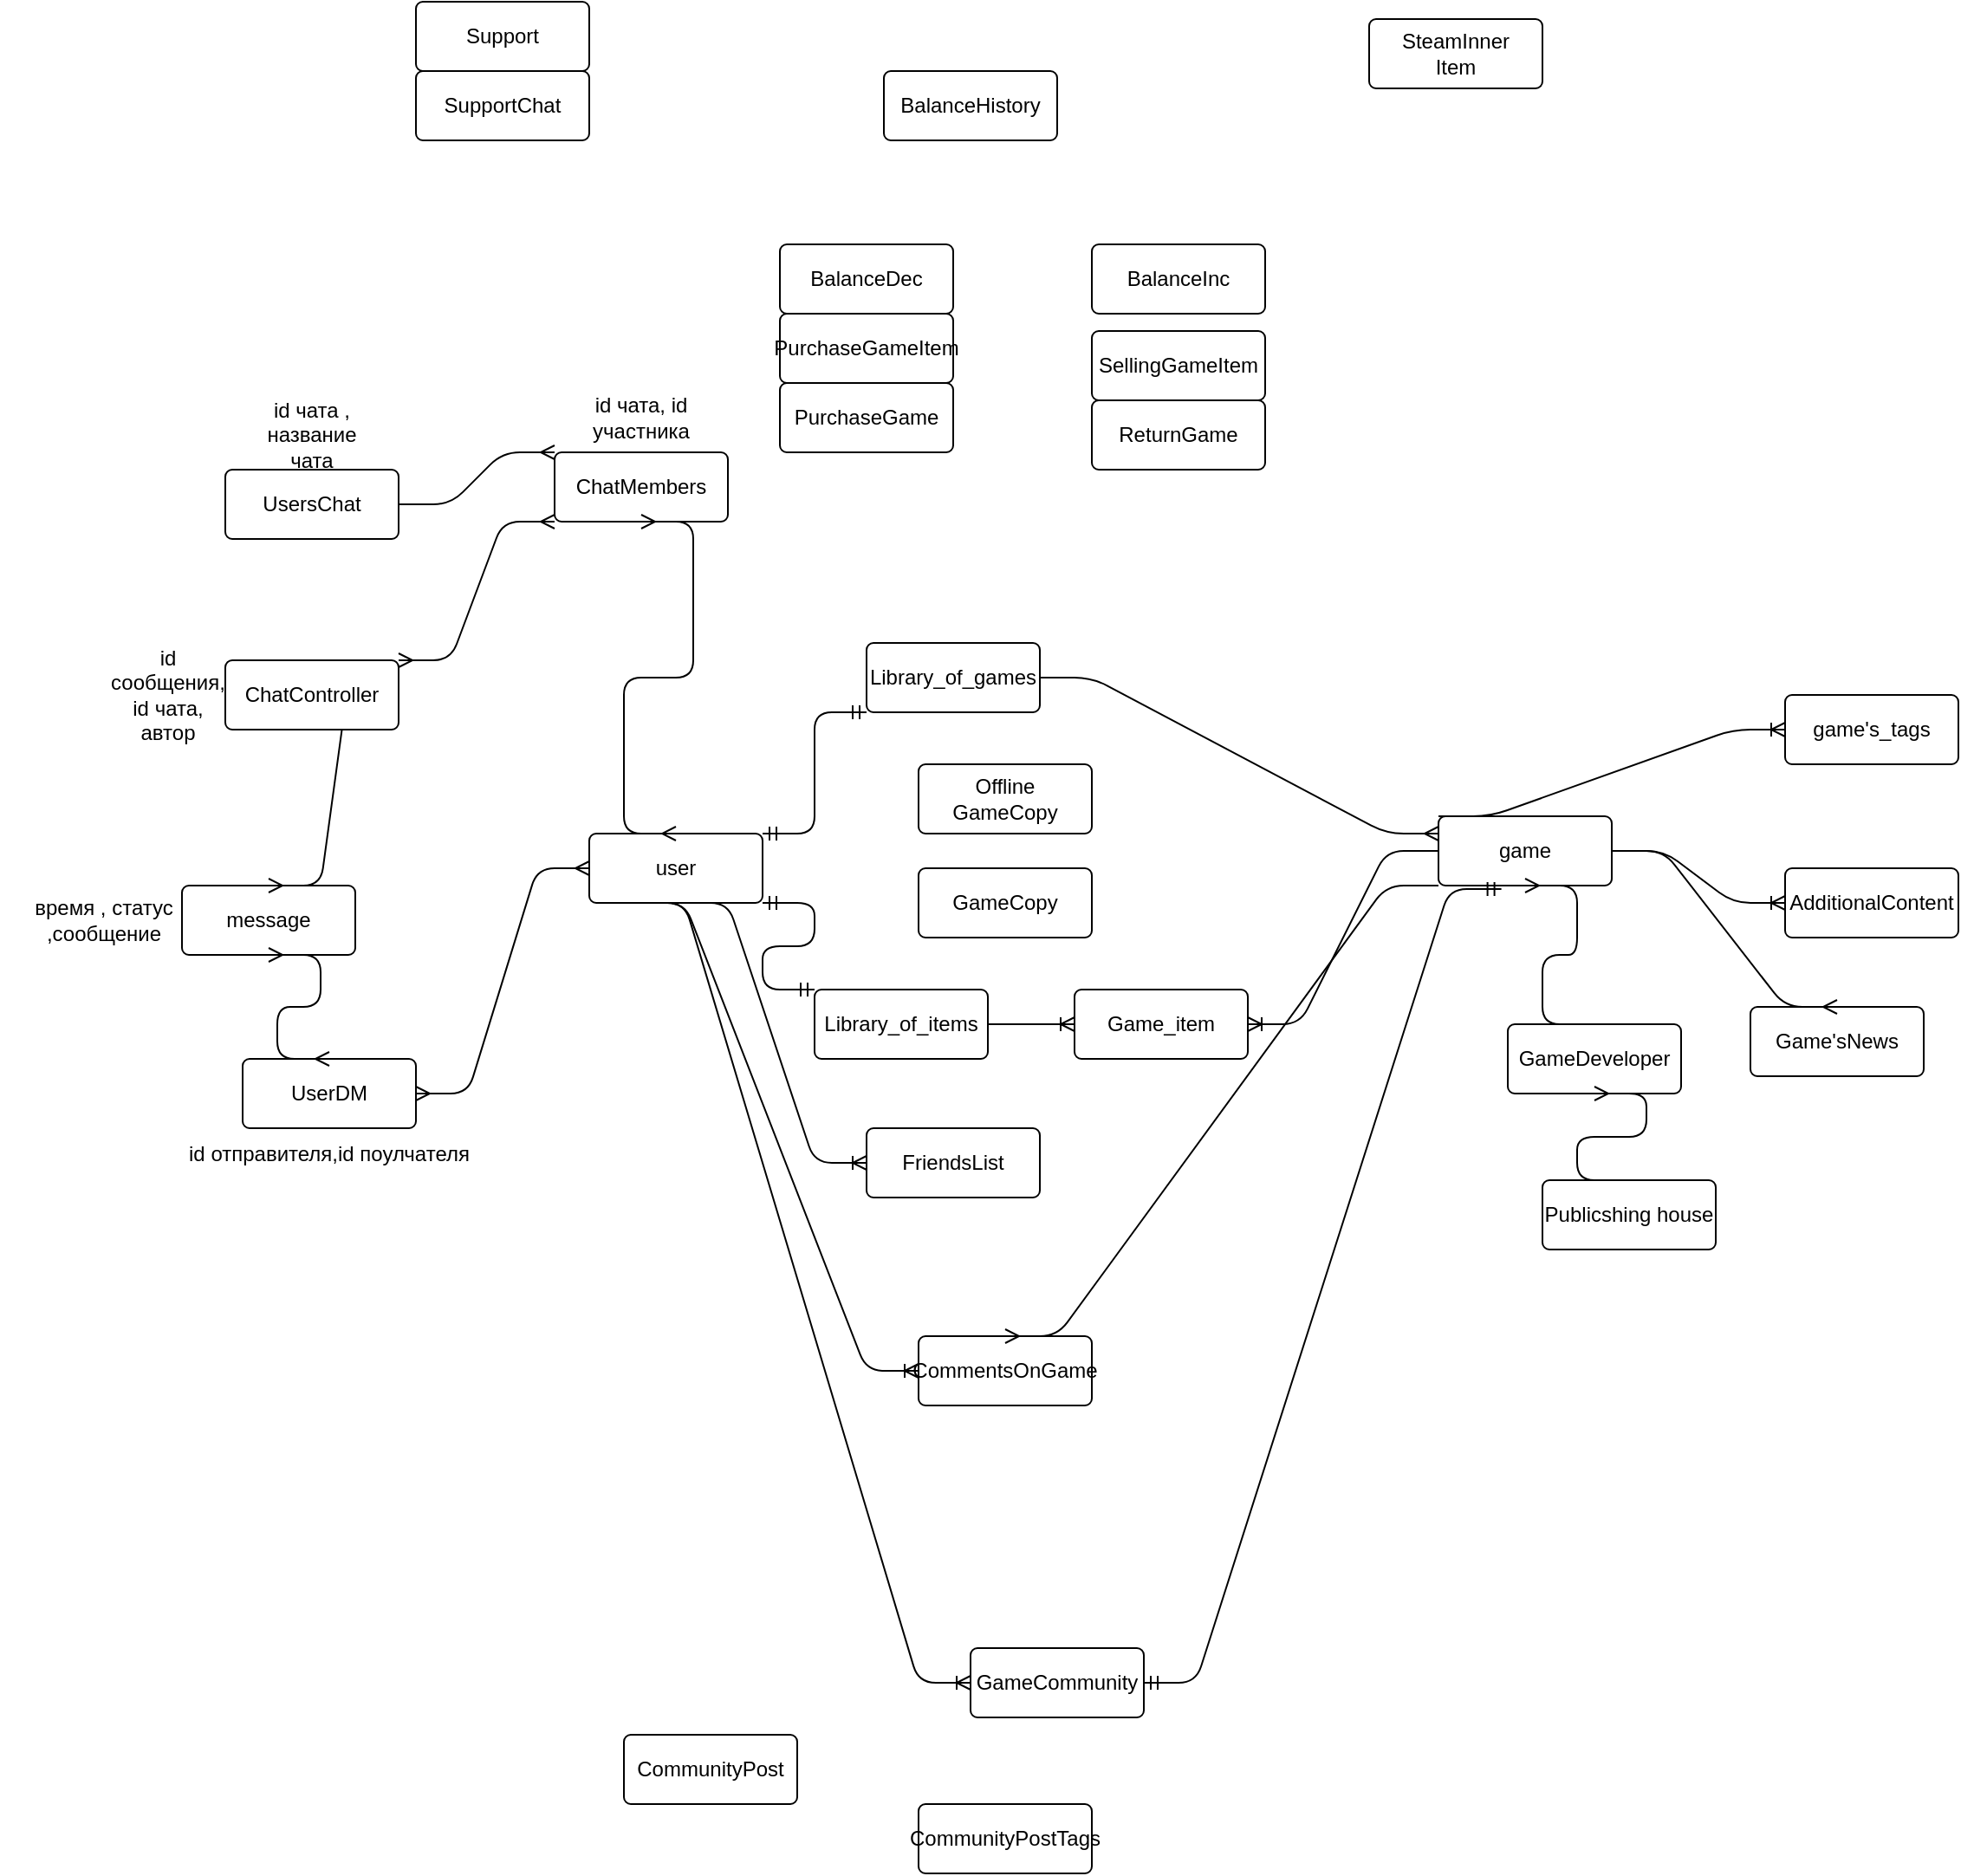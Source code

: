 <mxfile version="13.8.1" type="github">
  <diagram id="wHrh6kmgO2e7Xyq7cvha" name="Page-1">
    <mxGraphModel dx="2557" dy="913" grid="1" gridSize="10" guides="1" tooltips="1" connect="1" arrows="1" fold="1" page="1" pageScale="1" pageWidth="827" pageHeight="1169" math="0" shadow="0">
      <root>
        <mxCell id="0" />
        <mxCell id="1" parent="0" />
        <mxCell id="9OKxmw70vjrB0rI9SiNE-2" value="user" style="rounded=1;arcSize=10;whiteSpace=wrap;html=1;align=center;" vertex="1" parent="1">
          <mxGeometry x="-150" y="500" width="100" height="40" as="geometry" />
        </mxCell>
        <mxCell id="9OKxmw70vjrB0rI9SiNE-3" value="game&lt;br&gt;" style="rounded=1;arcSize=10;whiteSpace=wrap;html=1;align=center;" vertex="1" parent="1">
          <mxGeometry x="340" y="490" width="100" height="40" as="geometry" />
        </mxCell>
        <mxCell id="9OKxmw70vjrB0rI9SiNE-4" value="Game_item&lt;br&gt;" style="rounded=1;arcSize=10;whiteSpace=wrap;html=1;align=center;" vertex="1" parent="1">
          <mxGeometry x="130" y="590" width="100" height="40" as="geometry" />
        </mxCell>
        <mxCell id="9OKxmw70vjrB0rI9SiNE-5" value="Library_of_games&lt;br&gt;" style="rounded=1;arcSize=10;whiteSpace=wrap;html=1;align=center;" vertex="1" parent="1">
          <mxGeometry x="10" y="390" width="100" height="40" as="geometry" />
        </mxCell>
        <mxCell id="9OKxmw70vjrB0rI9SiNE-6" value="Library_of_items" style="rounded=1;arcSize=10;whiteSpace=wrap;html=1;align=center;" vertex="1" parent="1">
          <mxGeometry x="-20" y="590" width="100" height="40" as="geometry" />
        </mxCell>
        <mxCell id="9OKxmw70vjrB0rI9SiNE-7" value="Support&lt;br&gt;" style="rounded=1;arcSize=10;whiteSpace=wrap;html=1;align=center;" vertex="1" parent="1">
          <mxGeometry x="-250" y="20" width="100" height="40" as="geometry" />
        </mxCell>
        <mxCell id="9OKxmw70vjrB0rI9SiNE-9" value="SteamInner&lt;br&gt;Item" style="rounded=1;arcSize=10;whiteSpace=wrap;html=1;align=center;" vertex="1" parent="1">
          <mxGeometry x="300" y="30" width="100" height="40" as="geometry" />
        </mxCell>
        <mxCell id="9OKxmw70vjrB0rI9SiNE-10" value="GameCommunity" style="rounded=1;arcSize=10;whiteSpace=wrap;html=1;align=center;" vertex="1" parent="1">
          <mxGeometry x="70" y="970" width="100" height="40" as="geometry" />
        </mxCell>
        <mxCell id="9OKxmw70vjrB0rI9SiNE-11" value="FriendsList&lt;br&gt;" style="rounded=1;arcSize=10;whiteSpace=wrap;html=1;align=center;" vertex="1" parent="1">
          <mxGeometry x="10" y="670" width="100" height="40" as="geometry" />
        </mxCell>
        <mxCell id="9OKxmw70vjrB0rI9SiNE-13" value="SupportChat&lt;br&gt;" style="rounded=1;arcSize=10;whiteSpace=wrap;html=1;align=center;" vertex="1" parent="1">
          <mxGeometry x="-250" y="60" width="100" height="40" as="geometry" />
        </mxCell>
        <mxCell id="9OKxmw70vjrB0rI9SiNE-14" value="UserDM" style="rounded=1;arcSize=10;whiteSpace=wrap;html=1;align=center;" vertex="1" parent="1">
          <mxGeometry x="-350" y="630" width="100" height="40" as="geometry" />
        </mxCell>
        <mxCell id="9OKxmw70vjrB0rI9SiNE-15" value="UsersChat&lt;br&gt;" style="rounded=1;arcSize=10;whiteSpace=wrap;html=1;align=center;" vertex="1" parent="1">
          <mxGeometry x="-360" y="290" width="100" height="40" as="geometry" />
        </mxCell>
        <mxCell id="9OKxmw70vjrB0rI9SiNE-16" value="CommentsOnGame&lt;br&gt;" style="rounded=1;arcSize=10;whiteSpace=wrap;html=1;align=center;" vertex="1" parent="1">
          <mxGeometry x="40" y="790" width="100" height="40" as="geometry" />
        </mxCell>
        <mxCell id="9OKxmw70vjrB0rI9SiNE-19" value="Game&#39;sNews" style="rounded=1;arcSize=10;whiteSpace=wrap;html=1;align=center;" vertex="1" parent="1">
          <mxGeometry x="520" y="600" width="100" height="40" as="geometry" />
        </mxCell>
        <mxCell id="9OKxmw70vjrB0rI9SiNE-20" value="AdditionalContent" style="rounded=1;arcSize=10;whiteSpace=wrap;html=1;align=center;" vertex="1" parent="1">
          <mxGeometry x="540" y="520" width="100" height="40" as="geometry" />
        </mxCell>
        <mxCell id="9OKxmw70vjrB0rI9SiNE-22" value="CommunityPost" style="rounded=1;arcSize=10;whiteSpace=wrap;html=1;align=center;" vertex="1" parent="1">
          <mxGeometry x="-130" y="1020" width="100" height="40" as="geometry" />
        </mxCell>
        <mxCell id="9OKxmw70vjrB0rI9SiNE-23" value="CommunityPostTags&lt;br&gt;" style="rounded=1;arcSize=10;whiteSpace=wrap;html=1;align=center;" vertex="1" parent="1">
          <mxGeometry x="40" y="1060" width="100" height="40" as="geometry" />
        </mxCell>
        <mxCell id="9OKxmw70vjrB0rI9SiNE-24" value="GameCopy" style="rounded=1;arcSize=10;whiteSpace=wrap;html=1;align=center;" vertex="1" parent="1">
          <mxGeometry x="40" y="520" width="100" height="40" as="geometry" />
        </mxCell>
        <mxCell id="9OKxmw70vjrB0rI9SiNE-25" value="Offline&lt;br&gt;GameCopy" style="rounded=1;arcSize=10;whiteSpace=wrap;html=1;align=center;" vertex="1" parent="1">
          <mxGeometry x="40" y="460" width="100" height="40" as="geometry" />
        </mxCell>
        <mxCell id="9OKxmw70vjrB0rI9SiNE-26" value="PurchaseGameItem" style="rounded=1;arcSize=10;whiteSpace=wrap;html=1;align=center;" vertex="1" parent="1">
          <mxGeometry x="-40" y="200" width="100" height="40" as="geometry" />
        </mxCell>
        <mxCell id="9OKxmw70vjrB0rI9SiNE-27" value="PurchaseGame&lt;br&gt;" style="rounded=1;arcSize=10;whiteSpace=wrap;html=1;align=center;" vertex="1" parent="1">
          <mxGeometry x="-40" y="240" width="100" height="40" as="geometry" />
        </mxCell>
        <mxCell id="9OKxmw70vjrB0rI9SiNE-28" value="BalanceDec" style="rounded=1;arcSize=10;whiteSpace=wrap;html=1;align=center;" vertex="1" parent="1">
          <mxGeometry x="-40" y="160" width="100" height="40" as="geometry" />
        </mxCell>
        <mxCell id="9OKxmw70vjrB0rI9SiNE-29" value="BalanceInc" style="rounded=1;arcSize=10;whiteSpace=wrap;html=1;align=center;" vertex="1" parent="1">
          <mxGeometry x="140" y="160" width="100" height="40" as="geometry" />
        </mxCell>
        <mxCell id="9OKxmw70vjrB0rI9SiNE-30" value="SellingGameItem" style="rounded=1;arcSize=10;whiteSpace=wrap;html=1;align=center;" vertex="1" parent="1">
          <mxGeometry x="140" y="210" width="100" height="40" as="geometry" />
        </mxCell>
        <mxCell id="9OKxmw70vjrB0rI9SiNE-31" value="ReturnGame&lt;br&gt;" style="rounded=1;arcSize=10;whiteSpace=wrap;html=1;align=center;" vertex="1" parent="1">
          <mxGeometry x="140" y="250" width="100" height="40" as="geometry" />
        </mxCell>
        <mxCell id="9OKxmw70vjrB0rI9SiNE-32" value="GameDeveloper&lt;br&gt;" style="rounded=1;arcSize=10;whiteSpace=wrap;html=1;align=center;" vertex="1" parent="1">
          <mxGeometry x="380" y="610" width="100" height="40" as="geometry" />
        </mxCell>
        <mxCell id="9OKxmw70vjrB0rI9SiNE-33" value="Publicshing house" style="rounded=1;arcSize=10;whiteSpace=wrap;html=1;align=center;" vertex="1" parent="1">
          <mxGeometry x="400" y="700" width="100" height="40" as="geometry" />
        </mxCell>
        <mxCell id="9OKxmw70vjrB0rI9SiNE-34" value="BalanceHistory" style="rounded=1;arcSize=10;whiteSpace=wrap;html=1;align=center;" vertex="1" parent="1">
          <mxGeometry x="20" y="60" width="100" height="40" as="geometry" />
        </mxCell>
        <mxCell id="9OKxmw70vjrB0rI9SiNE-35" value="" style="edgeStyle=entityRelationEdgeStyle;fontSize=12;html=1;endArrow=ERoneToMany;exitX=0.5;exitY=1;exitDx=0;exitDy=0;" edge="1" parent="1" source="9OKxmw70vjrB0rI9SiNE-2" target="9OKxmw70vjrB0rI9SiNE-11">
          <mxGeometry width="100" height="100" relative="1" as="geometry">
            <mxPoint x="-250" y="660" as="sourcePoint" />
            <mxPoint x="-150" y="560" as="targetPoint" />
          </mxGeometry>
        </mxCell>
        <mxCell id="9OKxmw70vjrB0rI9SiNE-36" value="message&lt;br&gt;" style="rounded=1;arcSize=10;whiteSpace=wrap;html=1;align=center;" vertex="1" parent="1">
          <mxGeometry x="-385" y="530" width="100" height="40" as="geometry" />
        </mxCell>
        <mxCell id="9OKxmw70vjrB0rI9SiNE-43" value="время , статус ,сообщение" style="text;html=1;strokeColor=none;fillColor=none;align=center;verticalAlign=middle;whiteSpace=wrap;rounded=0;" vertex="1" parent="1">
          <mxGeometry x="-490" y="540" width="120" height="20" as="geometry" />
        </mxCell>
        <mxCell id="9OKxmw70vjrB0rI9SiNE-45" value="id отправителя,id поулчателя" style="text;html=1;strokeColor=none;fillColor=none;align=center;verticalAlign=middle;whiteSpace=wrap;rounded=0;" vertex="1" parent="1">
          <mxGeometry x="-385" y="670" width="170" height="30" as="geometry" />
        </mxCell>
        <mxCell id="9OKxmw70vjrB0rI9SiNE-47" value="" style="edgeStyle=entityRelationEdgeStyle;fontSize=12;html=1;endArrow=ERmany;startArrow=ERmany;entryX=0.5;entryY=0;entryDx=0;entryDy=0;exitX=0.5;exitY=1;exitDx=0;exitDy=0;" edge="1" parent="1" source="9OKxmw70vjrB0rI9SiNE-36" target="9OKxmw70vjrB0rI9SiNE-14">
          <mxGeometry width="100" height="100" relative="1" as="geometry">
            <mxPoint x="180" y="510" as="sourcePoint" />
            <mxPoint x="280" y="410" as="targetPoint" />
          </mxGeometry>
        </mxCell>
        <mxCell id="9OKxmw70vjrB0rI9SiNE-48" value="" style="edgeStyle=entityRelationEdgeStyle;fontSize=12;html=1;endArrow=ERmany;startArrow=ERmany;entryX=1;entryY=0.5;entryDx=0;entryDy=0;exitX=0;exitY=0.5;exitDx=0;exitDy=0;" edge="1" parent="1" source="9OKxmw70vjrB0rI9SiNE-2" target="9OKxmw70vjrB0rI9SiNE-14">
          <mxGeometry width="100" height="100" relative="1" as="geometry">
            <mxPoint x="180" y="510" as="sourcePoint" />
            <mxPoint x="280" y="410" as="targetPoint" />
          </mxGeometry>
        </mxCell>
        <mxCell id="9OKxmw70vjrB0rI9SiNE-51" value="id чата , название чата" style="text;html=1;strokeColor=none;fillColor=none;align=center;verticalAlign=middle;whiteSpace=wrap;rounded=0;" vertex="1" parent="1">
          <mxGeometry x="-330" y="260" width="40" height="20" as="geometry" />
        </mxCell>
        <mxCell id="9OKxmw70vjrB0rI9SiNE-52" value="ChatMembers" style="rounded=1;arcSize=10;whiteSpace=wrap;html=1;align=center;" vertex="1" parent="1">
          <mxGeometry x="-170" y="280" width="100" height="40" as="geometry" />
        </mxCell>
        <mxCell id="9OKxmw70vjrB0rI9SiNE-53" value="id чата, id участника" style="text;html=1;strokeColor=none;fillColor=none;align=center;verticalAlign=middle;whiteSpace=wrap;rounded=0;" vertex="1" parent="1">
          <mxGeometry x="-140" y="250" width="40" height="20" as="geometry" />
        </mxCell>
        <mxCell id="9OKxmw70vjrB0rI9SiNE-55" value="" style="edgeStyle=entityRelationEdgeStyle;fontSize=12;html=1;endArrow=ERmany;startArrow=ERmany;exitX=1;exitY=0.5;exitDx=0;exitDy=0;entryX=0.5;entryY=0;entryDx=0;entryDy=0;" edge="1" parent="1" source="9OKxmw70vjrB0rI9SiNE-58" target="9OKxmw70vjrB0rI9SiNE-36">
          <mxGeometry width="100" height="100" relative="1" as="geometry">
            <mxPoint x="-270" y="470" as="sourcePoint" />
            <mxPoint x="-170" y="370" as="targetPoint" />
          </mxGeometry>
        </mxCell>
        <mxCell id="9OKxmw70vjrB0rI9SiNE-57" value="" style="edgeStyle=entityRelationEdgeStyle;fontSize=12;html=1;endArrow=ERmany;entryX=0;entryY=0;entryDx=0;entryDy=0;exitX=1;exitY=0.5;exitDx=0;exitDy=0;" edge="1" parent="1" source="9OKxmw70vjrB0rI9SiNE-15" target="9OKxmw70vjrB0rI9SiNE-52">
          <mxGeometry width="100" height="100" relative="1" as="geometry">
            <mxPoint x="-270" y="400" as="sourcePoint" />
            <mxPoint x="-170" y="300" as="targetPoint" />
          </mxGeometry>
        </mxCell>
        <mxCell id="9OKxmw70vjrB0rI9SiNE-58" value="ChatController" style="rounded=1;arcSize=10;whiteSpace=wrap;html=1;align=center;" vertex="1" parent="1">
          <mxGeometry x="-360" y="400" width="100" height="40" as="geometry" />
        </mxCell>
        <mxCell id="9OKxmw70vjrB0rI9SiNE-61" value="" style="edgeStyle=entityRelationEdgeStyle;fontSize=12;html=1;endArrow=ERmany;startArrow=ERmany;entryX=0.5;entryY=0;entryDx=0;entryDy=0;exitX=0.5;exitY=1;exitDx=0;exitDy=0;" edge="1" parent="1" source="9OKxmw70vjrB0rI9SiNE-52" target="9OKxmw70vjrB0rI9SiNE-2">
          <mxGeometry width="100" height="100" relative="1" as="geometry">
            <mxPoint x="-170" y="530" as="sourcePoint" />
            <mxPoint x="-70" y="430" as="targetPoint" />
          </mxGeometry>
        </mxCell>
        <mxCell id="9OKxmw70vjrB0rI9SiNE-66" value="id сообщения, id чата, автор" style="text;html=1;strokeColor=none;fillColor=none;align=center;verticalAlign=middle;whiteSpace=wrap;rounded=0;" vertex="1" parent="1">
          <mxGeometry x="-413" y="410" width="40" height="20" as="geometry" />
        </mxCell>
        <mxCell id="9OKxmw70vjrB0rI9SiNE-67" style="edgeStyle=orthogonalEdgeStyle;rounded=0;orthogonalLoop=1;jettySize=auto;html=1;exitX=0.5;exitY=1;exitDx=0;exitDy=0;" edge="1" parent="1" source="9OKxmw70vjrB0rI9SiNE-66" target="9OKxmw70vjrB0rI9SiNE-66">
          <mxGeometry relative="1" as="geometry" />
        </mxCell>
        <mxCell id="9OKxmw70vjrB0rI9SiNE-69" value="" style="edgeStyle=entityRelationEdgeStyle;fontSize=12;html=1;endArrow=ERmany;startArrow=ERmany;entryX=0;entryY=1;entryDx=0;entryDy=0;exitX=1;exitY=0;exitDx=0;exitDy=0;" edge="1" parent="1" source="9OKxmw70vjrB0rI9SiNE-58" target="9OKxmw70vjrB0rI9SiNE-52">
          <mxGeometry width="100" height="100" relative="1" as="geometry">
            <mxPoint x="-180" y="520" as="sourcePoint" />
            <mxPoint x="-80" y="420" as="targetPoint" />
          </mxGeometry>
        </mxCell>
        <mxCell id="9OKxmw70vjrB0rI9SiNE-73" value="" style="edgeStyle=entityRelationEdgeStyle;fontSize=12;html=1;endArrow=ERmandOne;startArrow=ERmandOne;entryX=0;entryY=1;entryDx=0;entryDy=0;exitX=1;exitY=0;exitDx=0;exitDy=0;" edge="1" parent="1" source="9OKxmw70vjrB0rI9SiNE-2" target="9OKxmw70vjrB0rI9SiNE-5">
          <mxGeometry width="100" height="100" relative="1" as="geometry">
            <mxPoint x="-130" y="520" as="sourcePoint" />
            <mxPoint x="-30" y="420" as="targetPoint" />
          </mxGeometry>
        </mxCell>
        <mxCell id="9OKxmw70vjrB0rI9SiNE-74" value="" style="edgeStyle=entityRelationEdgeStyle;fontSize=12;html=1;endArrow=ERmandOne;startArrow=ERmandOne;entryX=1;entryY=1;entryDx=0;entryDy=0;exitX=0;exitY=0;exitDx=0;exitDy=0;" edge="1" parent="1" source="9OKxmw70vjrB0rI9SiNE-6" target="9OKxmw70vjrB0rI9SiNE-2">
          <mxGeometry width="100" height="100" relative="1" as="geometry">
            <mxPoint x="-130" y="520" as="sourcePoint" />
            <mxPoint x="-30" y="420" as="targetPoint" />
          </mxGeometry>
        </mxCell>
        <mxCell id="9OKxmw70vjrB0rI9SiNE-75" value="" style="edgeStyle=entityRelationEdgeStyle;fontSize=12;html=1;endArrow=ERoneToMany;entryX=1;entryY=0.5;entryDx=0;entryDy=0;exitX=0;exitY=0.5;exitDx=0;exitDy=0;" edge="1" parent="1" source="9OKxmw70vjrB0rI9SiNE-3" target="9OKxmw70vjrB0rI9SiNE-4">
          <mxGeometry width="100" height="100" relative="1" as="geometry">
            <mxPoint x="260" y="640" as="sourcePoint" />
            <mxPoint x="360" y="540" as="targetPoint" />
          </mxGeometry>
        </mxCell>
        <mxCell id="9OKxmw70vjrB0rI9SiNE-76" value="" style="edgeStyle=entityRelationEdgeStyle;fontSize=12;html=1;endArrow=ERoneToMany;entryX=0;entryY=0.5;entryDx=0;entryDy=0;exitX=1;exitY=0.5;exitDx=0;exitDy=0;" edge="1" parent="1" source="9OKxmw70vjrB0rI9SiNE-6" target="9OKxmw70vjrB0rI9SiNE-4">
          <mxGeometry width="100" height="100" relative="1" as="geometry">
            <mxPoint x="-130" y="520" as="sourcePoint" />
            <mxPoint x="-30" y="420" as="targetPoint" />
          </mxGeometry>
        </mxCell>
        <mxCell id="9OKxmw70vjrB0rI9SiNE-77" value="" style="edgeStyle=entityRelationEdgeStyle;fontSize=12;html=1;endArrow=ERmany;exitX=1;exitY=0.5;exitDx=0;exitDy=0;entryX=0.5;entryY=0;entryDx=0;entryDy=0;" edge="1" parent="1" source="9OKxmw70vjrB0rI9SiNE-3" target="9OKxmw70vjrB0rI9SiNE-19">
          <mxGeometry width="100" height="100" relative="1" as="geometry">
            <mxPoint x="270" y="420" as="sourcePoint" />
            <mxPoint x="370" y="320" as="targetPoint" />
          </mxGeometry>
        </mxCell>
        <mxCell id="9OKxmw70vjrB0rI9SiNE-78" value="" style="edgeStyle=entityRelationEdgeStyle;fontSize=12;html=1;endArrow=ERoneToMany;entryX=0;entryY=0.5;entryDx=0;entryDy=0;exitX=1;exitY=0.5;exitDx=0;exitDy=0;" edge="1" parent="1" source="9OKxmw70vjrB0rI9SiNE-3" target="9OKxmw70vjrB0rI9SiNE-20">
          <mxGeometry width="100" height="100" relative="1" as="geometry">
            <mxPoint x="270" y="420" as="sourcePoint" />
            <mxPoint x="370" y="320" as="targetPoint" />
          </mxGeometry>
        </mxCell>
        <mxCell id="9OKxmw70vjrB0rI9SiNE-80" value="game&#39;s_tags" style="rounded=1;arcSize=10;whiteSpace=wrap;html=1;align=center;" vertex="1" parent="1">
          <mxGeometry x="540" y="420" width="100" height="40" as="geometry" />
        </mxCell>
        <mxCell id="9OKxmw70vjrB0rI9SiNE-82" value="" style="edgeStyle=entityRelationEdgeStyle;fontSize=12;html=1;endArrow=ERoneToMany;exitX=0;exitY=0;exitDx=0;exitDy=0;entryX=0;entryY=0.5;entryDx=0;entryDy=0;" edge="1" parent="1" source="9OKxmw70vjrB0rI9SiNE-3" target="9OKxmw70vjrB0rI9SiNE-80">
          <mxGeometry width="100" height="100" relative="1" as="geometry">
            <mxPoint x="270" y="520" as="sourcePoint" />
            <mxPoint x="370" y="420" as="targetPoint" />
          </mxGeometry>
        </mxCell>
        <mxCell id="9OKxmw70vjrB0rI9SiNE-83" value="" style="edgeStyle=entityRelationEdgeStyle;fontSize=12;html=1;endArrow=ERmany;exitX=0;exitY=1;exitDx=0;exitDy=0;entryX=0.5;entryY=0;entryDx=0;entryDy=0;" edge="1" parent="1" source="9OKxmw70vjrB0rI9SiNE-3" target="9OKxmw70vjrB0rI9SiNE-16">
          <mxGeometry width="100" height="100" relative="1" as="geometry">
            <mxPoint x="270" y="600" as="sourcePoint" />
            <mxPoint x="370" y="500" as="targetPoint" />
          </mxGeometry>
        </mxCell>
        <mxCell id="9OKxmw70vjrB0rI9SiNE-85" value="" style="edgeStyle=entityRelationEdgeStyle;fontSize=12;html=1;endArrow=ERoneToMany;entryX=0;entryY=0.5;entryDx=0;entryDy=0;exitX=0.25;exitY=1;exitDx=0;exitDy=0;" edge="1" parent="1" source="9OKxmw70vjrB0rI9SiNE-2" target="9OKxmw70vjrB0rI9SiNE-16">
          <mxGeometry width="100" height="100" relative="1" as="geometry">
            <mxPoint x="110" y="750" as="sourcePoint" />
            <mxPoint x="210" y="650" as="targetPoint" />
          </mxGeometry>
        </mxCell>
        <mxCell id="9OKxmw70vjrB0rI9SiNE-86" value="" style="edgeStyle=entityRelationEdgeStyle;fontSize=12;html=1;endArrow=ERmany;exitX=1;exitY=0.5;exitDx=0;exitDy=0;entryX=0;entryY=0.25;entryDx=0;entryDy=0;" edge="1" parent="1" source="9OKxmw70vjrB0rI9SiNE-5" target="9OKxmw70vjrB0rI9SiNE-3">
          <mxGeometry width="100" height="100" relative="1" as="geometry">
            <mxPoint x="270" y="600" as="sourcePoint" />
            <mxPoint x="320" y="490" as="targetPoint" />
          </mxGeometry>
        </mxCell>
        <mxCell id="9OKxmw70vjrB0rI9SiNE-87" value="" style="edgeStyle=entityRelationEdgeStyle;fontSize=12;html=1;endArrow=ERmany;exitX=0.5;exitY=0;exitDx=0;exitDy=0;entryX=0.5;entryY=1;entryDx=0;entryDy=0;" edge="1" parent="1" source="9OKxmw70vjrB0rI9SiNE-33" target="9OKxmw70vjrB0rI9SiNE-32">
          <mxGeometry width="100" height="100" relative="1" as="geometry">
            <mxPoint x="270" y="640" as="sourcePoint" />
            <mxPoint x="370" y="540" as="targetPoint" />
          </mxGeometry>
        </mxCell>
        <mxCell id="9OKxmw70vjrB0rI9SiNE-88" value="" style="edgeStyle=entityRelationEdgeStyle;fontSize=12;html=1;endArrow=ERmany;exitX=0.5;exitY=0;exitDx=0;exitDy=0;entryX=0.5;entryY=1;entryDx=0;entryDy=0;" edge="1" parent="1" source="9OKxmw70vjrB0rI9SiNE-32" target="9OKxmw70vjrB0rI9SiNE-3">
          <mxGeometry width="100" height="100" relative="1" as="geometry">
            <mxPoint x="270" y="640" as="sourcePoint" />
            <mxPoint x="370" y="540" as="targetPoint" />
          </mxGeometry>
        </mxCell>
        <mxCell id="9OKxmw70vjrB0rI9SiNE-91" value="" style="edgeStyle=entityRelationEdgeStyle;fontSize=12;html=1;endArrow=ERmandOne;startArrow=ERmandOne;exitX=1;exitY=0.5;exitDx=0;exitDy=0;entryX=0.363;entryY=1.05;entryDx=0;entryDy=0;entryPerimeter=0;" edge="1" parent="1" source="9OKxmw70vjrB0rI9SiNE-10" target="9OKxmw70vjrB0rI9SiNE-3">
          <mxGeometry width="100" height="100" relative="1" as="geometry">
            <mxPoint x="140" y="920" as="sourcePoint" />
            <mxPoint x="240" y="820" as="targetPoint" />
          </mxGeometry>
        </mxCell>
        <mxCell id="9OKxmw70vjrB0rI9SiNE-92" value="" style="edgeStyle=entityRelationEdgeStyle;fontSize=12;html=1;endArrow=ERoneToMany;exitX=0.25;exitY=1;exitDx=0;exitDy=0;entryX=0;entryY=0.5;entryDx=0;entryDy=0;" edge="1" parent="1" source="9OKxmw70vjrB0rI9SiNE-2" target="9OKxmw70vjrB0rI9SiNE-10">
          <mxGeometry width="100" height="100" relative="1" as="geometry">
            <mxPoint x="-50" y="980" as="sourcePoint" />
            <mxPoint x="50" y="880" as="targetPoint" />
          </mxGeometry>
        </mxCell>
      </root>
    </mxGraphModel>
  </diagram>
</mxfile>
